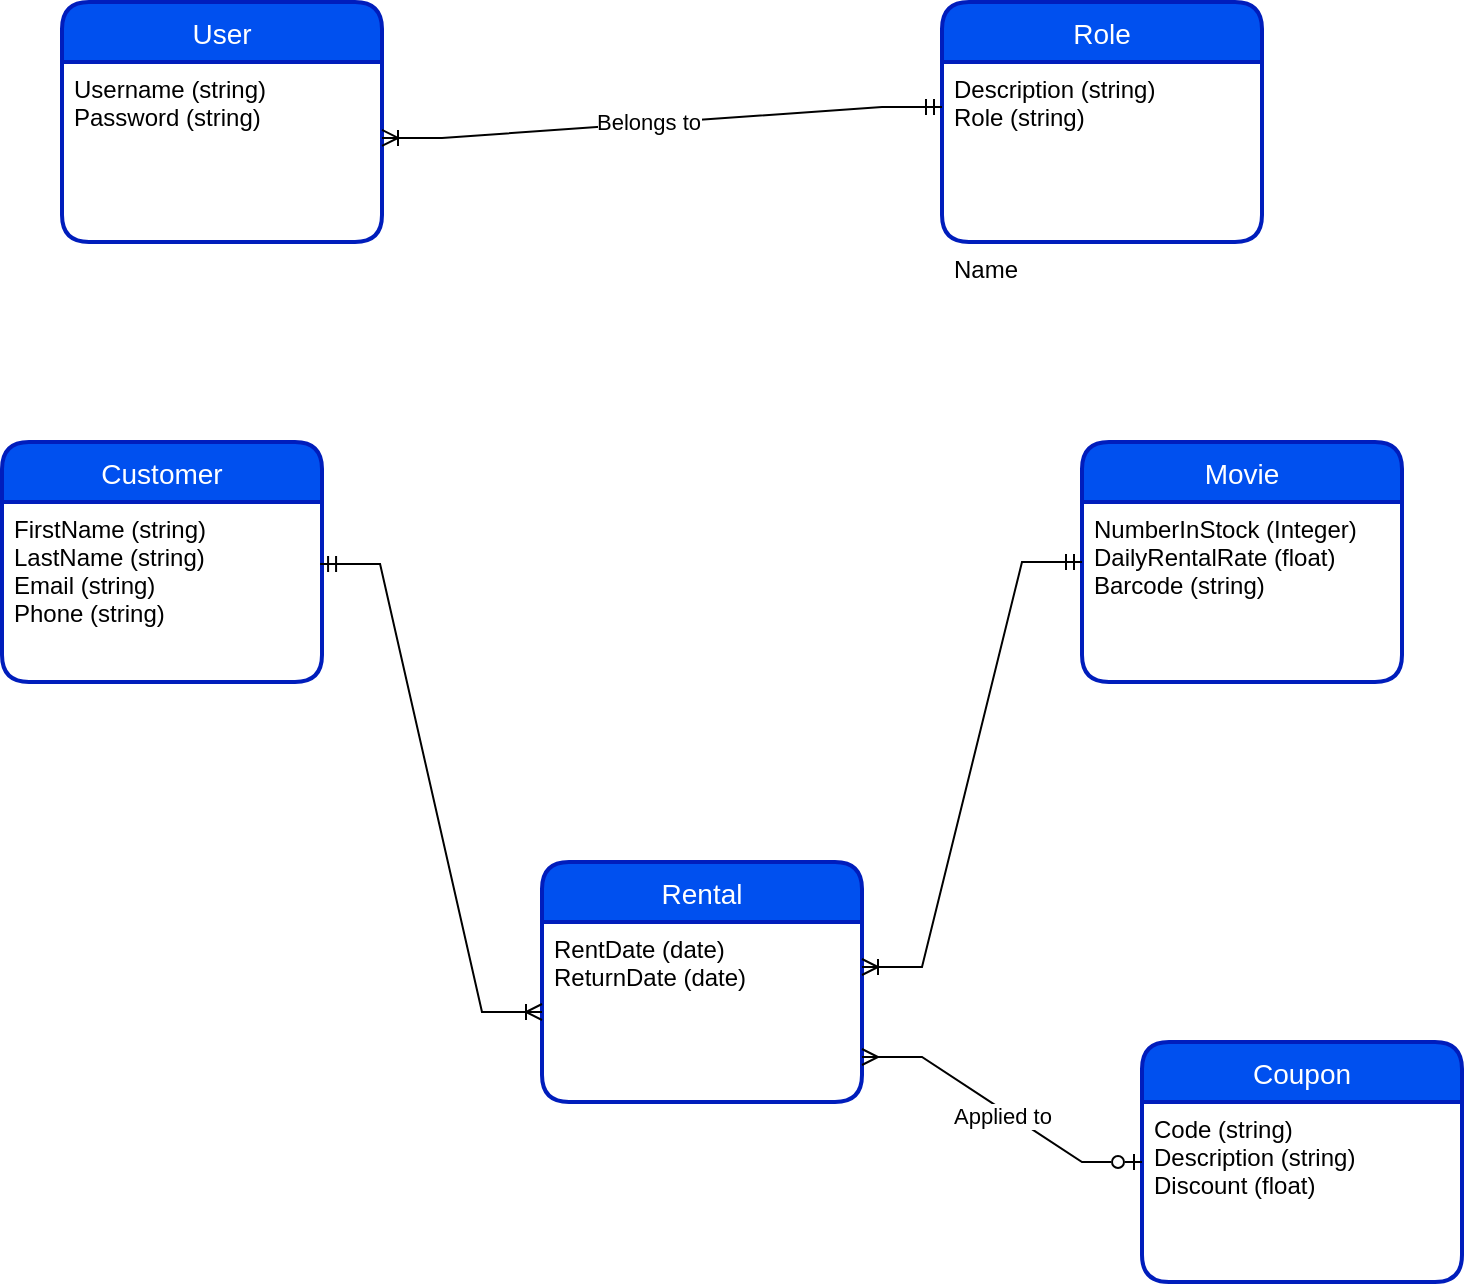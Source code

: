 <mxfile version="18.1.1" type="github"><diagram id="g04OosJahdS4vOhU2x2t" name="Page-1"><mxGraphModel dx="868" dy="460" grid="1" gridSize="10" guides="1" tooltips="1" connect="1" arrows="1" fold="1" page="1" pageScale="1" pageWidth="827" pageHeight="1169" math="0" shadow="0"><root><mxCell id="0"/><mxCell id="1" parent="0"/><mxCell id="kskqNJkbtdBqIS2OWX4l-1" value="User" style="swimlane;childLayout=stackLayout;horizontal=1;startSize=30;horizontalStack=0;rounded=1;fontSize=14;fontStyle=0;strokeWidth=2;resizeParent=0;resizeLast=1;shadow=0;dashed=0;align=center;fillColor=#0050ef;strokeColor=#001DBC;fontColor=#ffffff;" vertex="1" parent="1"><mxGeometry x="90" y="400" width="160" height="120" as="geometry"/></mxCell><mxCell id="kskqNJkbtdBqIS2OWX4l-2" value="Username (string)&#10;Password (string)" style="align=left;strokeColor=none;fillColor=none;spacingLeft=4;fontSize=12;verticalAlign=top;resizable=0;rotatable=0;part=1;" vertex="1" parent="kskqNJkbtdBqIS2OWX4l-1"><mxGeometry y="30" width="160" height="90" as="geometry"/></mxCell><mxCell id="kskqNJkbtdBqIS2OWX4l-4" value="Role" style="swimlane;childLayout=stackLayout;horizontal=1;startSize=30;horizontalStack=0;rounded=1;fontSize=14;fontStyle=0;strokeWidth=2;resizeParent=0;resizeLast=1;shadow=0;dashed=0;align=center;fillColor=#0050ef;fontColor=#ffffff;strokeColor=#001DBC;" vertex="1" parent="1"><mxGeometry x="530" y="400" width="160" height="120" as="geometry"/></mxCell><mxCell id="kskqNJkbtdBqIS2OWX4l-5" value="Description (string)&#10;Role (string)" style="align=left;strokeColor=none;fillColor=none;spacingLeft=4;fontSize=12;verticalAlign=top;resizable=0;rotatable=0;part=1;" vertex="1" parent="kskqNJkbtdBqIS2OWX4l-4"><mxGeometry y="30" width="160" height="90" as="geometry"/></mxCell><mxCell id="kskqNJkbtdBqIS2OWX4l-22" value="Name" style="align=left;strokeColor=none;fillColor=none;spacingLeft=4;fontSize=12;verticalAlign=top;resizable=0;rotatable=0;part=1;" vertex="1" parent="kskqNJkbtdBqIS2OWX4l-4"><mxGeometry y="120" width="160" as="geometry"/></mxCell><mxCell id="kskqNJkbtdBqIS2OWX4l-6" value="" style="edgeStyle=entityRelationEdgeStyle;fontSize=12;html=1;endArrow=ERmandOne;startArrow=ERoneToMany;rounded=0;exitX=1;exitY=0.422;exitDx=0;exitDy=0;exitPerimeter=0;entryX=0;entryY=0.25;entryDx=0;entryDy=0;startFill=0;endFill=0;" edge="1" parent="1" source="kskqNJkbtdBqIS2OWX4l-2" target="kskqNJkbtdBqIS2OWX4l-5"><mxGeometry width="100" height="100" relative="1" as="geometry"><mxPoint x="360" y="520" as="sourcePoint"/><mxPoint x="460" y="420" as="targetPoint"/></mxGeometry></mxCell><mxCell id="kskqNJkbtdBqIS2OWX4l-24" value="Belongs to" style="edgeLabel;html=1;align=center;verticalAlign=middle;resizable=0;points=[];" vertex="1" connectable="0" parent="kskqNJkbtdBqIS2OWX4l-6"><mxGeometry x="-0.05" y="1" relative="1" as="geometry"><mxPoint as="offset"/></mxGeometry></mxCell><mxCell id="kskqNJkbtdBqIS2OWX4l-8" value="Movie" style="swimlane;childLayout=stackLayout;horizontal=1;startSize=30;horizontalStack=0;rounded=1;fontSize=14;fontStyle=0;strokeWidth=2;resizeParent=0;resizeLast=1;shadow=0;dashed=0;align=center;fillColor=#0050ef;fontColor=#ffffff;strokeColor=#001DBC;" vertex="1" parent="1"><mxGeometry x="600" y="620" width="160" height="120" as="geometry"/></mxCell><mxCell id="kskqNJkbtdBqIS2OWX4l-9" value="NumberInStock (Integer)&#10;DailyRentalRate (float)&#10;Barcode (string)" style="align=left;strokeColor=none;fillColor=none;spacingLeft=4;fontSize=12;verticalAlign=top;resizable=0;rotatable=0;part=1;" vertex="1" parent="kskqNJkbtdBqIS2OWX4l-8"><mxGeometry y="30" width="160" height="90" as="geometry"/></mxCell><mxCell id="kskqNJkbtdBqIS2OWX4l-10" value="Customer" style="swimlane;childLayout=stackLayout;horizontal=1;startSize=30;horizontalStack=0;rounded=1;fontSize=14;fontStyle=0;strokeWidth=2;resizeParent=0;resizeLast=1;shadow=0;dashed=0;align=center;fillColor=#0050ef;fontColor=#ffffff;strokeColor=#001DBC;" vertex="1" parent="1"><mxGeometry x="60" y="620" width="160" height="120" as="geometry"/></mxCell><mxCell id="kskqNJkbtdBqIS2OWX4l-11" value="FirstName (string)&#10;LastName (string)&#10;Email (string)&#10;Phone (string)" style="align=left;strokeColor=none;fillColor=none;spacingLeft=4;fontSize=12;verticalAlign=top;resizable=0;rotatable=0;part=1;" vertex="1" parent="kskqNJkbtdBqIS2OWX4l-10"><mxGeometry y="30" width="160" height="90" as="geometry"/></mxCell><mxCell id="kskqNJkbtdBqIS2OWX4l-14" value="Rental" style="swimlane;childLayout=stackLayout;horizontal=1;startSize=30;horizontalStack=0;rounded=1;fontSize=14;fontStyle=0;strokeWidth=2;resizeParent=0;resizeLast=1;shadow=0;dashed=0;align=center;fillColor=#0050ef;fontColor=#ffffff;strokeColor=#001DBC;" vertex="1" parent="1"><mxGeometry x="330" y="830" width="160" height="120" as="geometry"/></mxCell><mxCell id="kskqNJkbtdBqIS2OWX4l-15" value="RentDate (date)&#10;ReturnDate (date)" style="align=left;strokeColor=none;fillColor=none;spacingLeft=4;fontSize=12;verticalAlign=top;resizable=0;rotatable=0;part=1;" vertex="1" parent="kskqNJkbtdBqIS2OWX4l-14"><mxGeometry y="30" width="160" height="90" as="geometry"/></mxCell><mxCell id="kskqNJkbtdBqIS2OWX4l-16" value="" style="edgeStyle=entityRelationEdgeStyle;fontSize=12;html=1;endArrow=ERoneToMany;startArrow=ERmandOne;rounded=0;exitX=0.994;exitY=0.344;exitDx=0;exitDy=0;exitPerimeter=0;entryX=0;entryY=0.5;entryDx=0;entryDy=0;startFill=0;endFill=0;" edge="1" parent="1" source="kskqNJkbtdBqIS2OWX4l-11" target="kskqNJkbtdBqIS2OWX4l-15"><mxGeometry width="100" height="100" relative="1" as="geometry"><mxPoint x="140" y="870" as="sourcePoint"/><mxPoint x="240" y="770" as="targetPoint"/></mxGeometry></mxCell><mxCell id="kskqNJkbtdBqIS2OWX4l-17" value="" style="edgeStyle=entityRelationEdgeStyle;fontSize=12;html=1;endArrow=ERmandOne;startArrow=ERoneToMany;rounded=0;exitX=1;exitY=0.25;exitDx=0;exitDy=0;startFill=0;endFill=0;" edge="1" parent="1" source="kskqNJkbtdBqIS2OWX4l-15"><mxGeometry width="100" height="100" relative="1" as="geometry"><mxPoint x="580" y="890" as="sourcePoint"/><mxPoint x="600" y="680" as="targetPoint"/></mxGeometry></mxCell><mxCell id="kskqNJkbtdBqIS2OWX4l-18" value="Coupon" style="swimlane;childLayout=stackLayout;horizontal=1;startSize=30;horizontalStack=0;rounded=1;fontSize=14;fontStyle=0;strokeWidth=2;resizeParent=0;resizeLast=1;shadow=0;dashed=0;align=center;fillColor=#0050ef;fontColor=#ffffff;strokeColor=#001DBC;" vertex="1" parent="1"><mxGeometry x="630" y="920" width="160" height="120" as="geometry"><mxRectangle x="630" y="920" width="80" height="30" as="alternateBounds"/></mxGeometry></mxCell><mxCell id="kskqNJkbtdBqIS2OWX4l-19" value="Code (string)&#10;Description (string)&#10;Discount (float)" style="align=left;strokeColor=none;fillColor=none;spacingLeft=4;fontSize=12;verticalAlign=top;resizable=0;rotatable=0;part=1;" vertex="1" parent="kskqNJkbtdBqIS2OWX4l-18"><mxGeometry y="30" width="160" height="90" as="geometry"/></mxCell><mxCell id="kskqNJkbtdBqIS2OWX4l-20" value="" style="edgeStyle=entityRelationEdgeStyle;fontSize=12;html=1;endArrow=ERzeroToOne;startArrow=ERmany;rounded=0;exitX=1;exitY=0.75;exitDx=0;exitDy=0;entryX=0;entryY=0.5;entryDx=0;entryDy=0;endFill=0;" edge="1" parent="1" source="kskqNJkbtdBqIS2OWX4l-15" target="kskqNJkbtdBqIS2OWX4l-18"><mxGeometry width="100" height="100" relative="1" as="geometry"><mxPoint x="500" y="1050" as="sourcePoint"/><mxPoint x="600" y="950" as="targetPoint"/></mxGeometry></mxCell><mxCell id="kskqNJkbtdBqIS2OWX4l-23" value="Applied to" style="edgeLabel;html=1;align=center;verticalAlign=middle;resizable=0;points=[];" vertex="1" connectable="0" parent="kskqNJkbtdBqIS2OWX4l-20"><mxGeometry x="0.023" y="-3" relative="1" as="geometry"><mxPoint as="offset"/></mxGeometry></mxCell></root></mxGraphModel></diagram></mxfile>